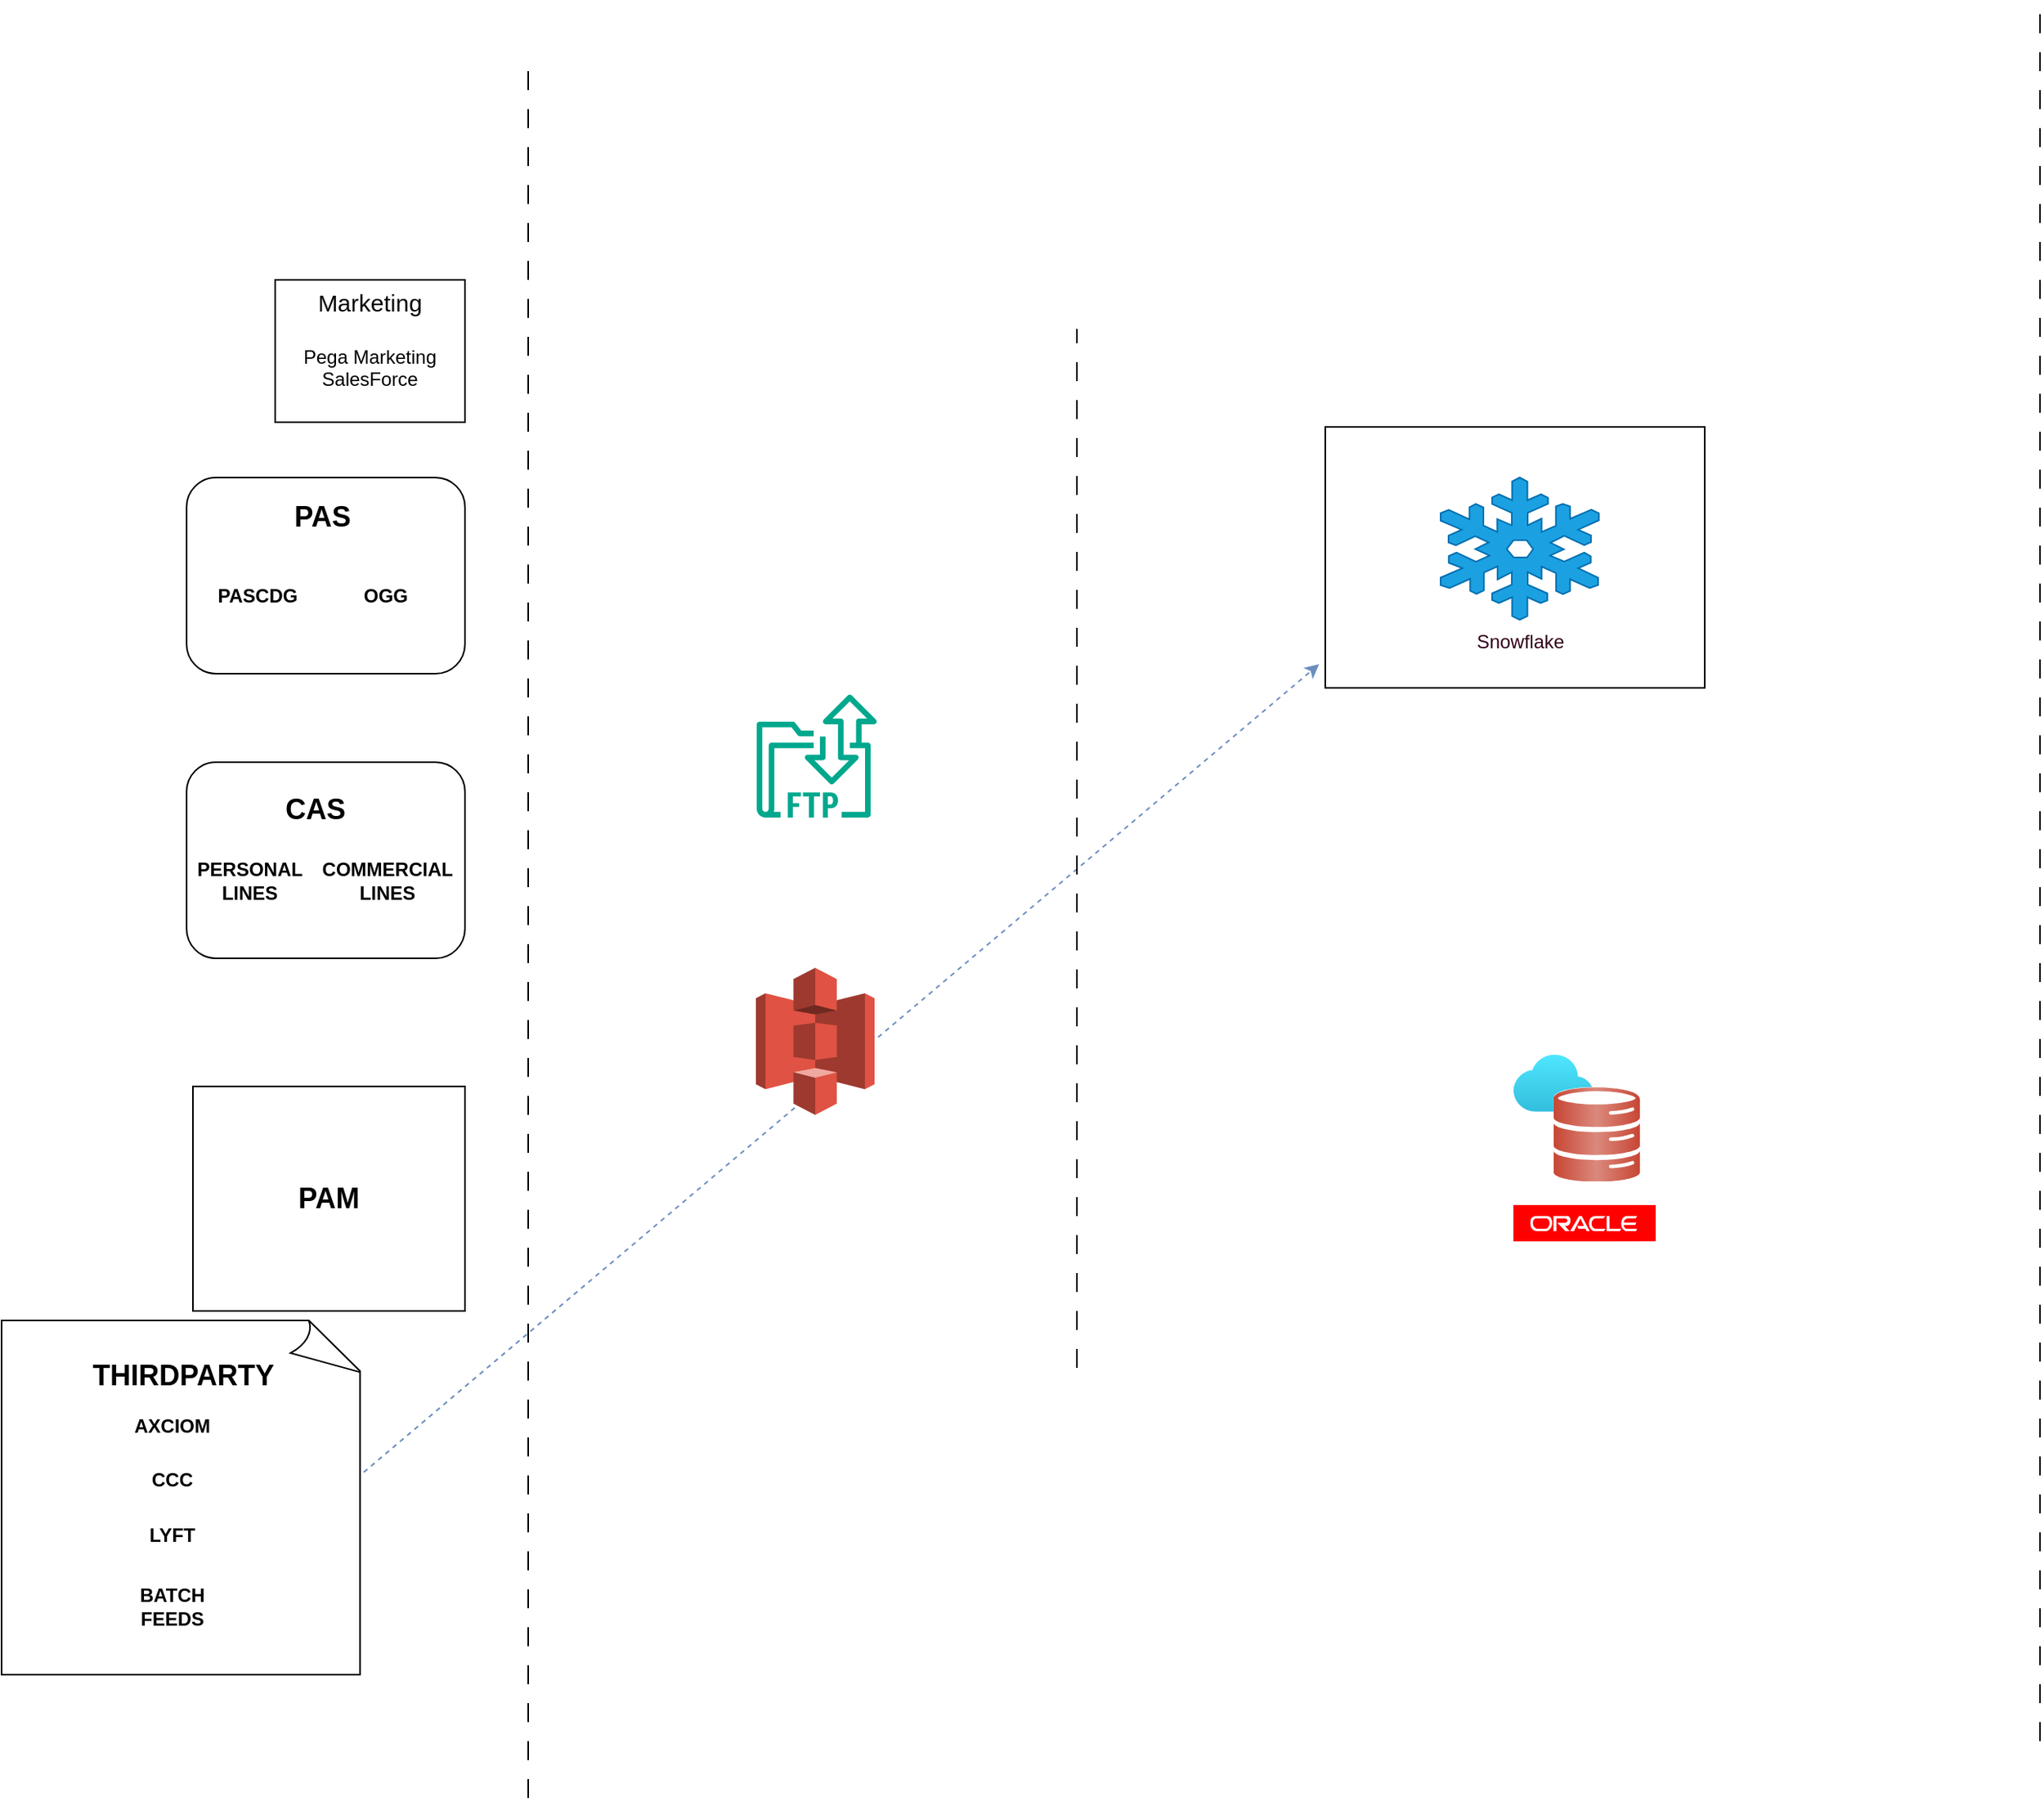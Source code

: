 <mxfile version="26.0.14">
  <diagram name="Page-1" id="NFFxarhEMAOD1l_7tfLz">
    <mxGraphModel dx="1610" dy="1064" grid="0" gridSize="10" guides="1" tooltips="1" connect="1" arrows="1" fold="1" page="0" pageScale="1" pageWidth="850" pageHeight="1100" background="light-dark(#ffffff, #121212)" math="0" shadow="0">
      <root>
        <mxCell id="0" />
        <mxCell id="1" parent="0" />
        <mxCell id="VsWn_zQ_5K-JtCPvT7dE-17" value="" style="endArrow=classic;html=1;rounded=0;entryX=-0.016;entryY=0.909;entryDx=0;entryDy=0;entryPerimeter=0;dashed=1;fillColor=#dae8fc;strokeColor=#6c8ebf;" parent="1" target="sHkjBtiZ9pyr3r2fbtkL-11" edge="1">
          <mxGeometry width="50" height="50" relative="1" as="geometry">
            <mxPoint x="96" y="894" as="sourcePoint" />
            <mxPoint x="146" y="844" as="targetPoint" />
          </mxGeometry>
        </mxCell>
        <mxCell id="VsWn_zQ_5K-JtCPvT7dE-3" value="" style="whiteSpace=wrap;html=1;shape=mxgraph.basic.document" parent="1" vertex="1">
          <mxGeometry x="-133" y="798" width="229" height="224" as="geometry" />
        </mxCell>
        <mxCell id="sHkjBtiZ9pyr3r2fbtkL-1" value="&lt;font style=&quot;font-size: 15px;&quot;&gt;Marketing&lt;/font&gt;&lt;div&gt;&lt;span style=&quot;font-size: 15px;&quot;&gt;&lt;br&gt;&lt;/span&gt;Pega Marketing&lt;div&gt;SalesForce&lt;br&gt;&lt;div&gt;&lt;br&gt;&lt;/div&gt;&lt;/div&gt;&lt;/div&gt;" style="rounded=0;whiteSpace=wrap;html=1;" parent="1" vertex="1">
          <mxGeometry x="40" y="140" width="120" height="90" as="geometry" />
        </mxCell>
        <mxCell id="sHkjBtiZ9pyr3r2fbtkL-20" value="" style="image;aspect=fixed;html=1;points=[];align=center;fontSize=12;image=img/lib/azure2/databases/Oracle_Database.svg;" parent="1" vertex="1">
          <mxGeometry x="823" y="630" width="80" height="80" as="geometry" />
        </mxCell>
        <mxCell id="sHkjBtiZ9pyr3r2fbtkL-3" value="" style="endArrow=none;html=1;rounded=0;dashed=1;dashPattern=12 12;" parent="1" edge="1">
          <mxGeometry width="50" height="50" relative="1" as="geometry">
            <mxPoint x="200" y="1100" as="sourcePoint" />
            <mxPoint x="200" as="targetPoint" />
          </mxGeometry>
        </mxCell>
        <mxCell id="sHkjBtiZ9pyr3r2fbtkL-5" value="" style="endArrow=none;html=1;rounded=0;dashed=1;dashPattern=12 12;" parent="1" edge="1">
          <mxGeometry width="50" height="50" relative="1" as="geometry">
            <mxPoint x="1156" y="1064" as="sourcePoint" />
            <mxPoint x="1156" y="-36" as="targetPoint" />
          </mxGeometry>
        </mxCell>
        <mxCell id="sHkjBtiZ9pyr3r2fbtkL-11" value="" style="rounded=0;whiteSpace=wrap;html=1;" parent="1" vertex="1">
          <mxGeometry x="704" y="233" width="240" height="165" as="geometry" />
        </mxCell>
        <mxCell id="sHkjBtiZ9pyr3r2fbtkL-18" value="&lt;font style=&quot;color: rgb(51, 0, 26);&quot;&gt;Snowflake&lt;/font&gt;" style="shape=mxgraph.signs.nature.snowflake;html=1;pointerEvents=1;fillColor=#1ba1e2;strokeColor=#006EAF;verticalLabelPosition=bottom;verticalAlign=top;align=center;fontColor=#ffffff;" parent="1" vertex="1">
          <mxGeometry x="777" y="265" width="100" height="90" as="geometry" />
        </mxCell>
        <mxCell id="sHkjBtiZ9pyr3r2fbtkL-22" value="" style="dashed=0;outlineConnect=0;html=1;align=center;labelPosition=center;verticalLabelPosition=bottom;verticalAlign=top;shape=mxgraph.weblogos.oracle;fillColor=#FF0000;strokeColor=none" parent="1" vertex="1">
          <mxGeometry x="823" y="725" width="90" height="23" as="geometry" />
        </mxCell>
        <mxCell id="sHkjBtiZ9pyr3r2fbtkL-23" value="" style="sketch=0;outlineConnect=0;fontColor=#232F3E;gradientColor=none;fillColor=#01A88D;strokeColor=none;dashed=0;verticalLabelPosition=bottom;verticalAlign=top;align=center;html=1;fontSize=12;fontStyle=0;aspect=fixed;shape=mxgraph.aws4.transfer_for_ftp_resource;" parent="1" vertex="1">
          <mxGeometry x="344.5" y="402" width="76" height="78" as="geometry" />
        </mxCell>
        <mxCell id="sHkjBtiZ9pyr3r2fbtkL-26" value="&lt;font style=&quot;font-size: 18px;&quot;&gt;&lt;b&gt;PAM&lt;/b&gt;&lt;/font&gt;" style="rounded=0;whiteSpace=wrap;html=1;" parent="1" vertex="1">
          <mxGeometry x="-12" y="650" width="172" height="142" as="geometry" />
        </mxCell>
        <mxCell id="VsWn_zQ_5K-JtCPvT7dE-2" value="CCC" style="text;html=1;align=center;verticalAlign=middle;whiteSpace=wrap;rounded=0;fontSize=12;fontStyle=1;dashed=1;strokeWidth=7;" parent="1" vertex="1">
          <mxGeometry x="-55" y="884" width="60" height="30" as="geometry" />
        </mxCell>
        <mxCell id="VsWn_zQ_5K-JtCPvT7dE-1" value="&lt;h2&gt;&lt;font&gt;THIRDPARTY&lt;/font&gt;&lt;/h2&gt;" style="text;html=1;align=center;verticalAlign=middle;whiteSpace=wrap;rounded=0;fontStyle=1;fontSize=12;" parent="1" vertex="1">
          <mxGeometry x="-103.5" y="818" width="170" height="30" as="geometry" />
        </mxCell>
        <mxCell id="VsWn_zQ_5K-JtCPvT7dE-7" value="&lt;h4&gt;&lt;b&gt;AXCIOM&lt;/b&gt;&lt;/h4&gt;" style="text;html=1;align=center;verticalAlign=middle;whiteSpace=wrap;rounded=0;shadow=0;glass=0;perimeterSpacing=8;dashed=1;" parent="1" vertex="1">
          <mxGeometry x="-55" y="852" width="60" height="26" as="geometry" />
        </mxCell>
        <mxCell id="VsWn_zQ_5K-JtCPvT7dE-11" value="&lt;b&gt;&lt;font style=&quot;color: rgb(0, 0, 0);&quot;&gt;LYFT&lt;/font&gt;&lt;/b&gt;" style="text;html=1;align=center;verticalAlign=middle;whiteSpace=wrap;rounded=0;" parent="1" vertex="1">
          <mxGeometry x="-55" y="919" width="60" height="30" as="geometry" />
        </mxCell>
        <mxCell id="VsWn_zQ_5K-JtCPvT7dE-15" value="BATCH FEEDS" style="text;html=1;align=center;verticalAlign=middle;whiteSpace=wrap;rounded=0;fontStyle=1" parent="1" vertex="1">
          <mxGeometry x="-55" y="964" width="60" height="30" as="geometry" />
        </mxCell>
        <mxCell id="sHkjBtiZ9pyr3r2fbtkL-32" value="" style="endArrow=none;html=1;rounded=0;dashed=1;dashPattern=12 12;" parent="1" edge="1">
          <mxGeometry width="50" height="50" relative="1" as="geometry">
            <mxPoint x="547" y="828" as="sourcePoint" />
            <mxPoint x="547" y="171" as="targetPoint" />
          </mxGeometry>
        </mxCell>
        <mxCell id="VsWn_zQ_5K-JtCPvT7dE-18" value="" style="rounded=1;whiteSpace=wrap;html=1;" parent="1" vertex="1">
          <mxGeometry x="-16" y="445" width="176" height="124" as="geometry" />
        </mxCell>
        <mxCell id="VsWn_zQ_5K-JtCPvT7dE-19" value="&lt;h2&gt;&lt;b&gt;CAS&lt;/b&gt;&lt;/h2&gt;" style="text;html=1;align=center;verticalAlign=middle;whiteSpace=wrap;rounded=0;" parent="1" vertex="1">
          <mxGeometry x="2" y="460" width="127" height="30" as="geometry" />
        </mxCell>
        <mxCell id="VsWn_zQ_5K-JtCPvT7dE-21" value="&lt;h4&gt;PERSONAL LINES&lt;/h4&gt;" style="text;html=1;align=center;verticalAlign=middle;whiteSpace=wrap;rounded=0;" parent="1" vertex="1">
          <mxGeometry x="-6" y="505" width="60" height="30" as="geometry" />
        </mxCell>
        <mxCell id="VsWn_zQ_5K-JtCPvT7dE-23" value="&lt;h4&gt;COMMERCIAL LINES&lt;/h4&gt;" style="text;html=1;align=center;verticalAlign=middle;whiteSpace=wrap;rounded=0;" parent="1" vertex="1">
          <mxGeometry x="81" y="505" width="60" height="30" as="geometry" />
        </mxCell>
        <mxCell id="sHkjBtiZ9pyr3r2fbtkL-24" value="" style="outlineConnect=0;dashed=0;verticalLabelPosition=bottom;verticalAlign=top;align=center;html=1;shape=mxgraph.aws3.s3;fillColor=#E05243;gradientColor=none;" parent="1" vertex="1">
          <mxGeometry x="344" y="575" width="75" height="93" as="geometry" />
        </mxCell>
        <mxCell id="VsWn_zQ_5K-JtCPvT7dE-24" value="" style="rounded=1;whiteSpace=wrap;html=1;" vertex="1" parent="1">
          <mxGeometry x="-16" y="265" width="176" height="124" as="geometry" />
        </mxCell>
        <mxCell id="VsWn_zQ_5K-JtCPvT7dE-25" value="&lt;h2&gt;&lt;b&gt;PAS&lt;/b&gt;&lt;/h2&gt;" style="text;html=1;align=center;verticalAlign=middle;whiteSpace=wrap;rounded=0;" vertex="1" parent="1">
          <mxGeometry x="40" y="275" width="60" height="30" as="geometry" />
        </mxCell>
        <mxCell id="VsWn_zQ_5K-JtCPvT7dE-26" value="&lt;h4&gt;PASCDG&lt;/h4&gt;" style="text;html=1;align=center;verticalAlign=middle;whiteSpace=wrap;rounded=0;" vertex="1" parent="1">
          <mxGeometry x="-1" y="325" width="60" height="30" as="geometry" />
        </mxCell>
        <mxCell id="VsWn_zQ_5K-JtCPvT7dE-28" value="&lt;h4&gt;OGG&lt;/h4&gt;" style="text;html=1;align=center;verticalAlign=middle;whiteSpace=wrap;rounded=0;" vertex="1" parent="1">
          <mxGeometry x="80" y="325" width="60" height="30" as="geometry" />
        </mxCell>
      </root>
    </mxGraphModel>
  </diagram>
</mxfile>
